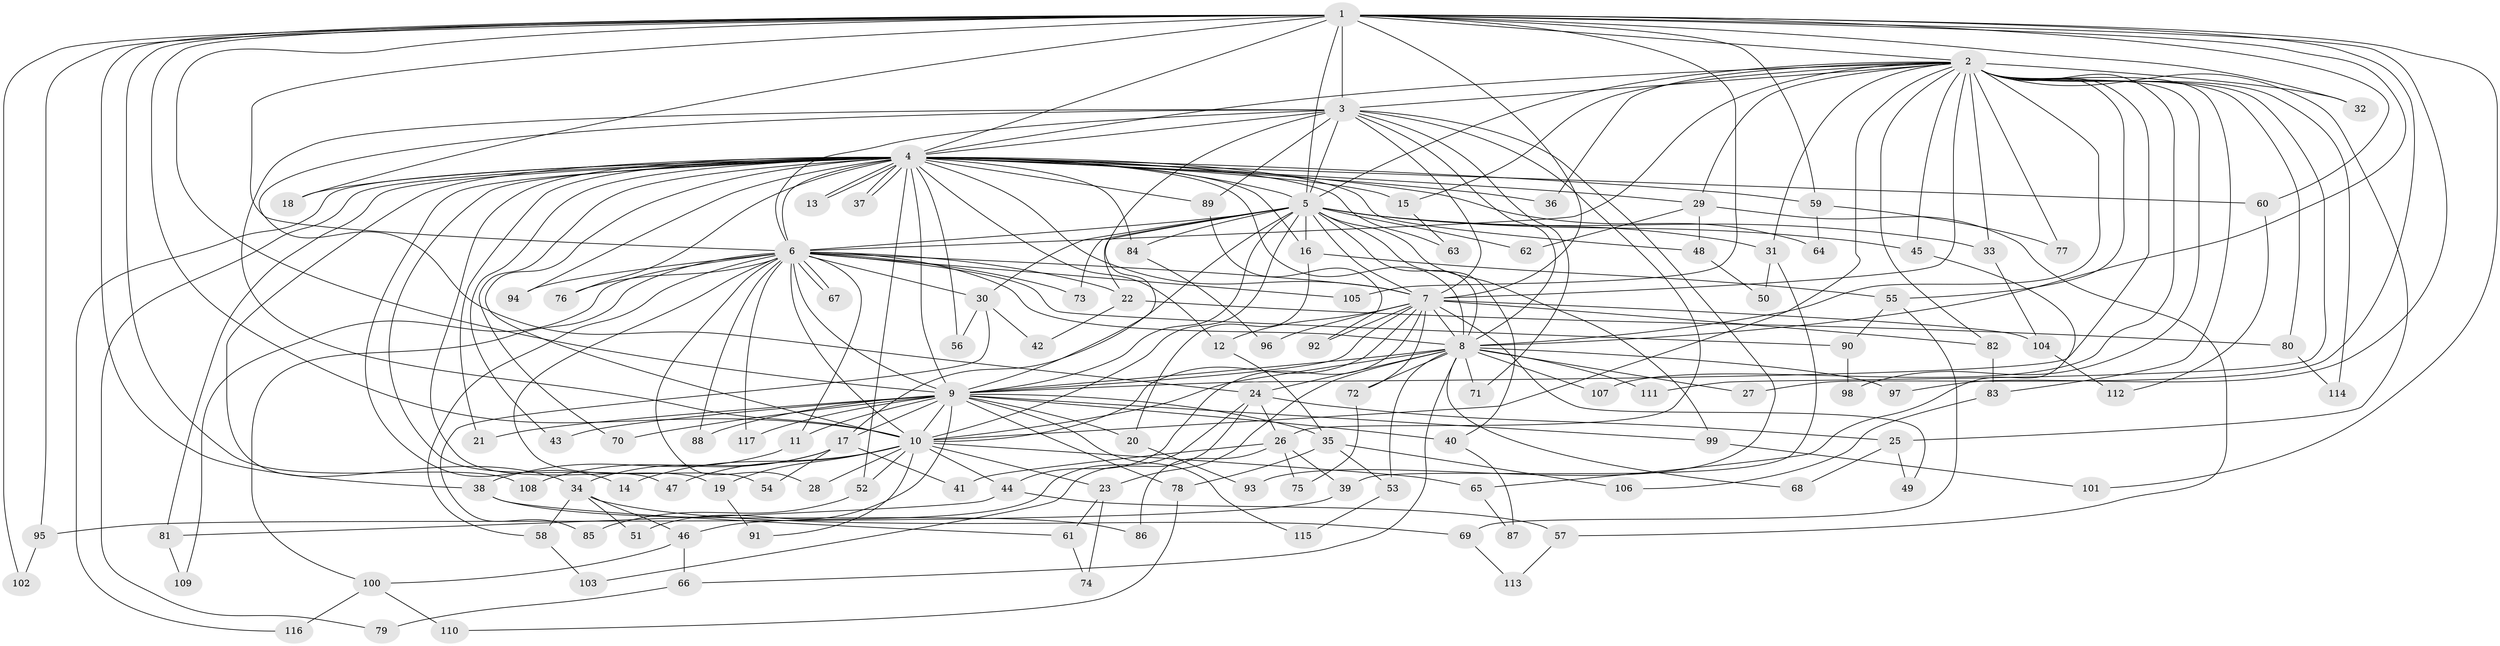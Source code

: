 // Generated by graph-tools (version 1.1) at 2025/49/03/09/25 03:49:37]
// undirected, 117 vertices, 259 edges
graph export_dot {
graph [start="1"]
  node [color=gray90,style=filled];
  1;
  2;
  3;
  4;
  5;
  6;
  7;
  8;
  9;
  10;
  11;
  12;
  13;
  14;
  15;
  16;
  17;
  18;
  19;
  20;
  21;
  22;
  23;
  24;
  25;
  26;
  27;
  28;
  29;
  30;
  31;
  32;
  33;
  34;
  35;
  36;
  37;
  38;
  39;
  40;
  41;
  42;
  43;
  44;
  45;
  46;
  47;
  48;
  49;
  50;
  51;
  52;
  53;
  54;
  55;
  56;
  57;
  58;
  59;
  60;
  61;
  62;
  63;
  64;
  65;
  66;
  67;
  68;
  69;
  70;
  71;
  72;
  73;
  74;
  75;
  76;
  77;
  78;
  79;
  80;
  81;
  82;
  83;
  84;
  85;
  86;
  87;
  88;
  89;
  90;
  91;
  92;
  93;
  94;
  95;
  96;
  97;
  98;
  99;
  100;
  101;
  102;
  103;
  104;
  105;
  106;
  107;
  108;
  109;
  110;
  111;
  112;
  113;
  114;
  115;
  116;
  117;
  1 -- 2;
  1 -- 3;
  1 -- 4;
  1 -- 5;
  1 -- 6;
  1 -- 7;
  1 -- 8;
  1 -- 9;
  1 -- 10;
  1 -- 18;
  1 -- 27;
  1 -- 32;
  1 -- 38;
  1 -- 59;
  1 -- 60;
  1 -- 95;
  1 -- 97;
  1 -- 101;
  1 -- 102;
  1 -- 105;
  1 -- 108;
  2 -- 3;
  2 -- 4;
  2 -- 5;
  2 -- 6;
  2 -- 7;
  2 -- 8;
  2 -- 9;
  2 -- 10;
  2 -- 15;
  2 -- 25;
  2 -- 29;
  2 -- 31;
  2 -- 32;
  2 -- 33;
  2 -- 36;
  2 -- 45;
  2 -- 55;
  2 -- 77;
  2 -- 80;
  2 -- 82;
  2 -- 83;
  2 -- 98;
  2 -- 107;
  2 -- 111;
  2 -- 114;
  3 -- 4;
  3 -- 5;
  3 -- 6;
  3 -- 7;
  3 -- 8;
  3 -- 9;
  3 -- 10;
  3 -- 24;
  3 -- 26;
  3 -- 71;
  3 -- 89;
  3 -- 93;
  4 -- 5;
  4 -- 6;
  4 -- 7;
  4 -- 8;
  4 -- 9;
  4 -- 10;
  4 -- 12;
  4 -- 13;
  4 -- 13;
  4 -- 14;
  4 -- 15;
  4 -- 16;
  4 -- 18;
  4 -- 19;
  4 -- 21;
  4 -- 29;
  4 -- 34;
  4 -- 36;
  4 -- 37;
  4 -- 37;
  4 -- 43;
  4 -- 47;
  4 -- 48;
  4 -- 52;
  4 -- 56;
  4 -- 59;
  4 -- 60;
  4 -- 63;
  4 -- 64;
  4 -- 70;
  4 -- 76;
  4 -- 79;
  4 -- 81;
  4 -- 84;
  4 -- 89;
  4 -- 94;
  4 -- 116;
  5 -- 6;
  5 -- 7;
  5 -- 8;
  5 -- 9;
  5 -- 10;
  5 -- 16;
  5 -- 17;
  5 -- 22;
  5 -- 30;
  5 -- 31;
  5 -- 33;
  5 -- 40;
  5 -- 45;
  5 -- 62;
  5 -- 73;
  5 -- 84;
  5 -- 99;
  6 -- 7;
  6 -- 8;
  6 -- 9;
  6 -- 10;
  6 -- 11;
  6 -- 22;
  6 -- 28;
  6 -- 30;
  6 -- 54;
  6 -- 58;
  6 -- 67;
  6 -- 67;
  6 -- 73;
  6 -- 76;
  6 -- 88;
  6 -- 90;
  6 -- 94;
  6 -- 100;
  6 -- 105;
  6 -- 109;
  6 -- 117;
  7 -- 8;
  7 -- 9;
  7 -- 10;
  7 -- 12;
  7 -- 44;
  7 -- 49;
  7 -- 72;
  7 -- 82;
  7 -- 92;
  7 -- 96;
  7 -- 104;
  8 -- 9;
  8 -- 10;
  8 -- 23;
  8 -- 24;
  8 -- 27;
  8 -- 53;
  8 -- 66;
  8 -- 68;
  8 -- 71;
  8 -- 72;
  8 -- 97;
  8 -- 107;
  8 -- 111;
  9 -- 10;
  9 -- 11;
  9 -- 17;
  9 -- 20;
  9 -- 21;
  9 -- 35;
  9 -- 40;
  9 -- 43;
  9 -- 51;
  9 -- 70;
  9 -- 78;
  9 -- 88;
  9 -- 99;
  9 -- 115;
  9 -- 117;
  10 -- 14;
  10 -- 19;
  10 -- 23;
  10 -- 28;
  10 -- 44;
  10 -- 47;
  10 -- 52;
  10 -- 65;
  10 -- 91;
  11 -- 38;
  12 -- 35;
  15 -- 63;
  16 -- 20;
  16 -- 55;
  17 -- 34;
  17 -- 41;
  17 -- 54;
  17 -- 108;
  19 -- 91;
  20 -- 93;
  22 -- 42;
  22 -- 80;
  23 -- 61;
  23 -- 74;
  24 -- 25;
  24 -- 26;
  24 -- 46;
  24 -- 103;
  25 -- 49;
  25 -- 68;
  26 -- 39;
  26 -- 41;
  26 -- 75;
  26 -- 86;
  29 -- 48;
  29 -- 57;
  29 -- 62;
  30 -- 42;
  30 -- 56;
  30 -- 85;
  31 -- 39;
  31 -- 50;
  33 -- 104;
  34 -- 46;
  34 -- 51;
  34 -- 58;
  34 -- 69;
  35 -- 53;
  35 -- 78;
  35 -- 106;
  38 -- 61;
  38 -- 86;
  39 -- 95;
  40 -- 87;
  44 -- 57;
  44 -- 81;
  45 -- 65;
  46 -- 66;
  46 -- 100;
  48 -- 50;
  52 -- 85;
  53 -- 115;
  55 -- 69;
  55 -- 90;
  57 -- 113;
  58 -- 103;
  59 -- 64;
  59 -- 77;
  60 -- 112;
  61 -- 74;
  65 -- 87;
  66 -- 79;
  69 -- 113;
  72 -- 75;
  78 -- 110;
  80 -- 114;
  81 -- 109;
  82 -- 83;
  83 -- 106;
  84 -- 96;
  89 -- 92;
  90 -- 98;
  95 -- 102;
  99 -- 101;
  100 -- 110;
  100 -- 116;
  104 -- 112;
}
